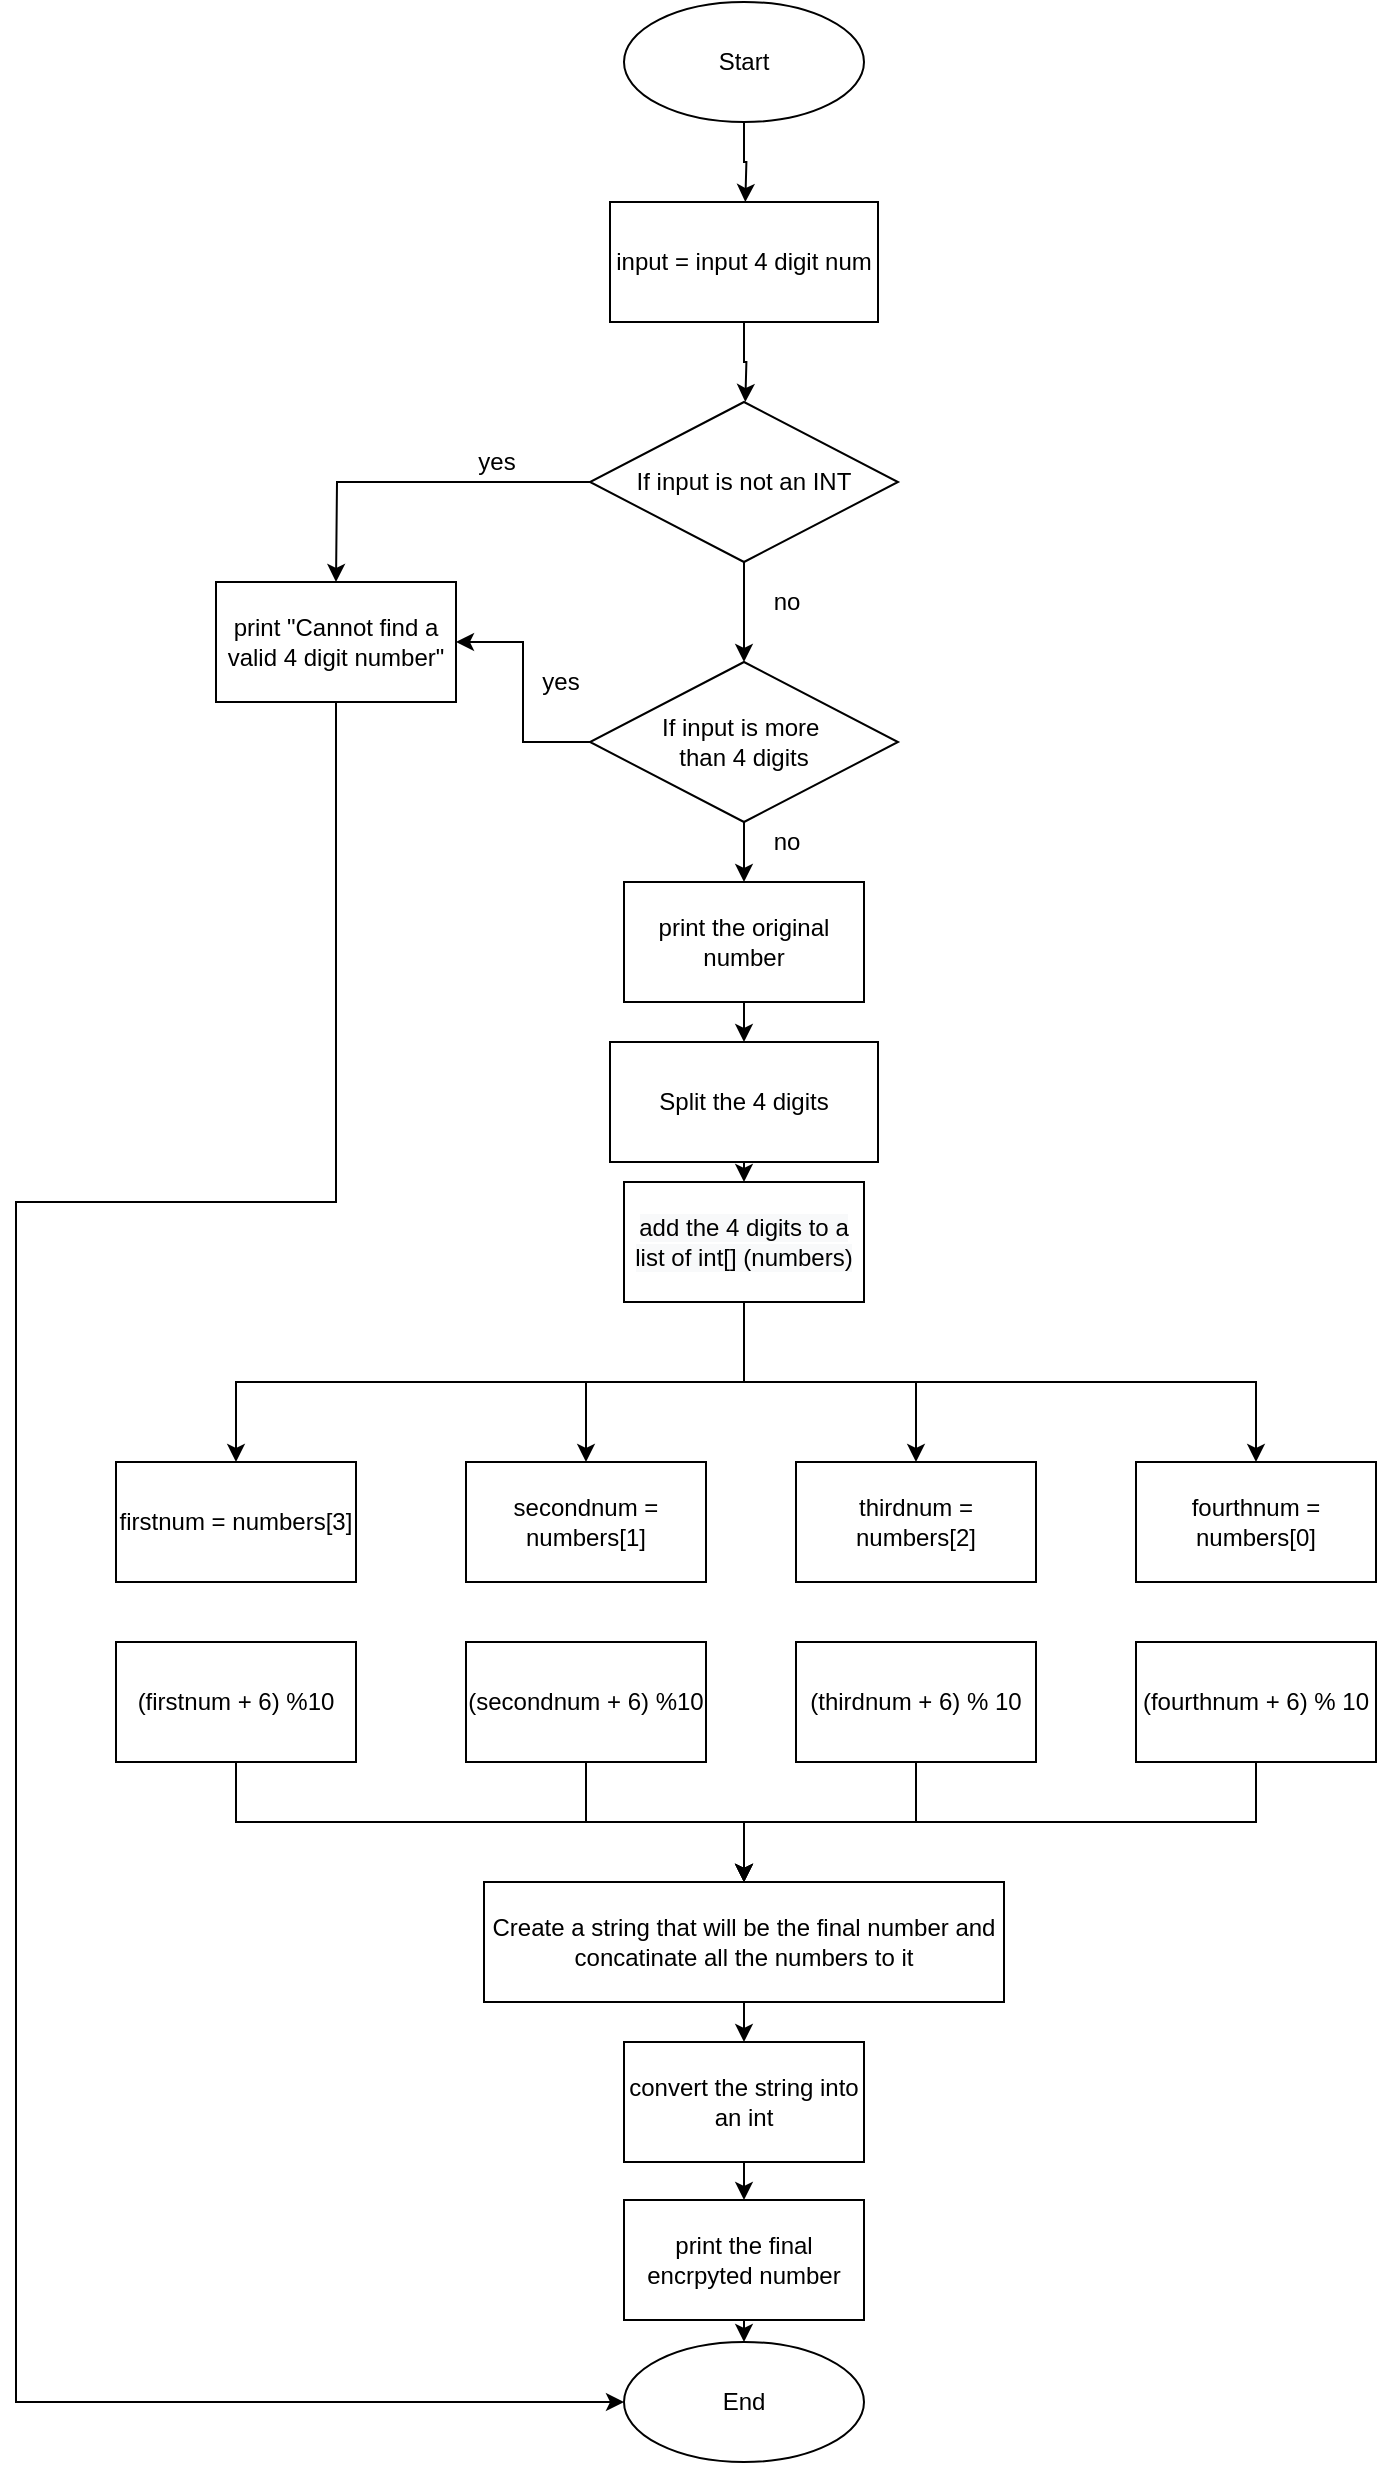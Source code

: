 <mxfile version="15.1.1" type="github">
  <diagram id="OLg3k7qQ1mwffB3n88P1" name="Page-1">
    <mxGraphModel dx="733" dy="604" grid="1" gridSize="10" guides="1" tooltips="1" connect="1" arrows="1" fold="1" page="1" pageScale="1" pageWidth="827" pageHeight="1169" math="0" shadow="0">
      <root>
        <mxCell id="0" />
        <mxCell id="1" parent="0" />
        <mxCell id="J82eLZdDQa7ar-HPgZSt-2" style="edgeStyle=orthogonalEdgeStyle;rounded=0;orthogonalLoop=1;jettySize=auto;html=1;exitX=0.5;exitY=1;exitDx=0;exitDy=0;" edge="1" parent="1" source="J82eLZdDQa7ar-HPgZSt-1">
          <mxGeometry relative="1" as="geometry">
            <mxPoint x="414.667" y="110" as="targetPoint" />
          </mxGeometry>
        </mxCell>
        <mxCell id="J82eLZdDQa7ar-HPgZSt-1" value="Start" style="ellipse;whiteSpace=wrap;html=1;" vertex="1" parent="1">
          <mxGeometry x="354" y="10" width="120" height="60" as="geometry" />
        </mxCell>
        <mxCell id="J82eLZdDQa7ar-HPgZSt-4" style="edgeStyle=orthogonalEdgeStyle;rounded=0;orthogonalLoop=1;jettySize=auto;html=1;exitX=0.5;exitY=1;exitDx=0;exitDy=0;" edge="1" parent="1" source="J82eLZdDQa7ar-HPgZSt-3">
          <mxGeometry relative="1" as="geometry">
            <mxPoint x="414.667" y="210" as="targetPoint" />
          </mxGeometry>
        </mxCell>
        <mxCell id="J82eLZdDQa7ar-HPgZSt-3" value="input = input 4 digit num" style="whiteSpace=wrap;html=1;" vertex="1" parent="1">
          <mxGeometry x="347" y="110" width="134" height="60" as="geometry" />
        </mxCell>
        <mxCell id="J82eLZdDQa7ar-HPgZSt-7" style="edgeStyle=orthogonalEdgeStyle;rounded=0;orthogonalLoop=1;jettySize=auto;html=1;exitX=0.5;exitY=1;exitDx=0;exitDy=0;entryX=0.5;entryY=0;entryDx=0;entryDy=0;" edge="1" parent="1" source="J82eLZdDQa7ar-HPgZSt-5" target="J82eLZdDQa7ar-HPgZSt-6">
          <mxGeometry relative="1" as="geometry" />
        </mxCell>
        <mxCell id="J82eLZdDQa7ar-HPgZSt-5" value="Split the 4 digits" style="whiteSpace=wrap;html=1;" vertex="1" parent="1">
          <mxGeometry x="347" y="530" width="134" height="60" as="geometry" />
        </mxCell>
        <mxCell id="J82eLZdDQa7ar-HPgZSt-28" style="edgeStyle=orthogonalEdgeStyle;rounded=0;orthogonalLoop=1;jettySize=auto;html=1;exitX=0.5;exitY=1;exitDx=0;exitDy=0;entryX=0.5;entryY=0;entryDx=0;entryDy=0;" edge="1" parent="1" source="J82eLZdDQa7ar-HPgZSt-6" target="J82eLZdDQa7ar-HPgZSt-24">
          <mxGeometry relative="1" as="geometry" />
        </mxCell>
        <mxCell id="J82eLZdDQa7ar-HPgZSt-29" style="edgeStyle=orthogonalEdgeStyle;rounded=0;orthogonalLoop=1;jettySize=auto;html=1;exitX=0.5;exitY=1;exitDx=0;exitDy=0;entryX=0.5;entryY=0;entryDx=0;entryDy=0;" edge="1" parent="1" source="J82eLZdDQa7ar-HPgZSt-6" target="J82eLZdDQa7ar-HPgZSt-25">
          <mxGeometry relative="1" as="geometry" />
        </mxCell>
        <mxCell id="J82eLZdDQa7ar-HPgZSt-30" style="edgeStyle=orthogonalEdgeStyle;rounded=0;orthogonalLoop=1;jettySize=auto;html=1;exitX=0.5;exitY=1;exitDx=0;exitDy=0;entryX=0.5;entryY=0;entryDx=0;entryDy=0;" edge="1" parent="1" source="J82eLZdDQa7ar-HPgZSt-6" target="J82eLZdDQa7ar-HPgZSt-26">
          <mxGeometry relative="1" as="geometry" />
        </mxCell>
        <mxCell id="J82eLZdDQa7ar-HPgZSt-31" style="edgeStyle=orthogonalEdgeStyle;rounded=0;orthogonalLoop=1;jettySize=auto;html=1;exitX=0.5;exitY=1;exitDx=0;exitDy=0;entryX=0.5;entryY=0;entryDx=0;entryDy=0;" edge="1" parent="1" source="J82eLZdDQa7ar-HPgZSt-6" target="J82eLZdDQa7ar-HPgZSt-27">
          <mxGeometry relative="1" as="geometry" />
        </mxCell>
        <mxCell id="J82eLZdDQa7ar-HPgZSt-6" value="&lt;span style=&quot;color: rgb(0 , 0 , 0) ; font-family: &amp;#34;helvetica&amp;#34; ; font-size: 12px ; font-style: normal ; font-weight: 400 ; letter-spacing: normal ; text-align: center ; text-indent: 0px ; text-transform: none ; word-spacing: 0px ; background-color: rgb(248 , 249 , 250) ; display: inline ; float: none&quot;&gt;add the 4 digits to a list of int[] (numbers)&lt;/span&gt;" style="whiteSpace=wrap;html=1;" vertex="1" parent="1">
          <mxGeometry x="354" y="600" width="120" height="60" as="geometry" />
        </mxCell>
        <mxCell id="J82eLZdDQa7ar-HPgZSt-10" style="edgeStyle=orthogonalEdgeStyle;rounded=0;orthogonalLoop=1;jettySize=auto;html=1;exitX=0;exitY=0.5;exitDx=0;exitDy=0;" edge="1" parent="1" source="J82eLZdDQa7ar-HPgZSt-9">
          <mxGeometry relative="1" as="geometry">
            <mxPoint x="210" y="300" as="targetPoint" />
          </mxGeometry>
        </mxCell>
        <mxCell id="J82eLZdDQa7ar-HPgZSt-17" value="" style="edgeStyle=orthogonalEdgeStyle;rounded=0;orthogonalLoop=1;jettySize=auto;html=1;" edge="1" parent="1" source="J82eLZdDQa7ar-HPgZSt-9" target="J82eLZdDQa7ar-HPgZSt-16">
          <mxGeometry relative="1" as="geometry" />
        </mxCell>
        <mxCell id="J82eLZdDQa7ar-HPgZSt-9" value="If input is not an INT" style="rhombus;whiteSpace=wrap;html=1;" vertex="1" parent="1">
          <mxGeometry x="337" y="210" width="154" height="80" as="geometry" />
        </mxCell>
        <mxCell id="J82eLZdDQa7ar-HPgZSt-13" style="edgeStyle=orthogonalEdgeStyle;rounded=0;orthogonalLoop=1;jettySize=auto;html=1;exitX=0.5;exitY=1;exitDx=0;exitDy=0;entryX=0;entryY=0.5;entryDx=0;entryDy=0;" edge="1" parent="1" source="J82eLZdDQa7ar-HPgZSt-11" target="J82eLZdDQa7ar-HPgZSt-12">
          <mxGeometry relative="1" as="geometry">
            <mxPoint x="209.5" y="1120" as="targetPoint" />
            <Array as="points">
              <mxPoint x="210" y="610" />
              <mxPoint x="50" y="610" />
              <mxPoint x="50" y="1210" />
            </Array>
          </mxGeometry>
        </mxCell>
        <mxCell id="J82eLZdDQa7ar-HPgZSt-11" value="print &quot;Cannot find a valid 4 digit number&quot;" style="whiteSpace=wrap;html=1;" vertex="1" parent="1">
          <mxGeometry x="150" y="300" width="120" height="60" as="geometry" />
        </mxCell>
        <mxCell id="J82eLZdDQa7ar-HPgZSt-12" value="End" style="ellipse;whiteSpace=wrap;html=1;" vertex="1" parent="1">
          <mxGeometry x="354" y="1180" width="120" height="60" as="geometry" />
        </mxCell>
        <mxCell id="J82eLZdDQa7ar-HPgZSt-14" value="yes" style="text;html=1;align=center;verticalAlign=middle;resizable=0;points=[];autosize=1;strokeColor=none;fillColor=none;" vertex="1" parent="1">
          <mxGeometry x="275" y="230" width="30" height="20" as="geometry" />
        </mxCell>
        <mxCell id="J82eLZdDQa7ar-HPgZSt-15" value="no" style="text;html=1;align=center;verticalAlign=middle;resizable=0;points=[];autosize=1;strokeColor=none;fillColor=none;" vertex="1" parent="1">
          <mxGeometry x="420" y="300" width="30" height="20" as="geometry" />
        </mxCell>
        <mxCell id="J82eLZdDQa7ar-HPgZSt-18" style="edgeStyle=orthogonalEdgeStyle;rounded=0;orthogonalLoop=1;jettySize=auto;html=1;exitX=0;exitY=0.5;exitDx=0;exitDy=0;entryX=1;entryY=0.5;entryDx=0;entryDy=0;" edge="1" parent="1" source="J82eLZdDQa7ar-HPgZSt-16" target="J82eLZdDQa7ar-HPgZSt-11">
          <mxGeometry relative="1" as="geometry" />
        </mxCell>
        <mxCell id="J82eLZdDQa7ar-HPgZSt-21" style="edgeStyle=orthogonalEdgeStyle;rounded=0;orthogonalLoop=1;jettySize=auto;html=1;exitX=0.5;exitY=1;exitDx=0;exitDy=0;" edge="1" parent="1" source="J82eLZdDQa7ar-HPgZSt-16">
          <mxGeometry relative="1" as="geometry">
            <mxPoint x="414" y="450" as="targetPoint" />
          </mxGeometry>
        </mxCell>
        <mxCell id="J82eLZdDQa7ar-HPgZSt-16" value="If input is more&amp;nbsp;&lt;br&gt;than 4 digits" style="rhombus;whiteSpace=wrap;html=1;" vertex="1" parent="1">
          <mxGeometry x="337" y="340" width="154" height="80" as="geometry" />
        </mxCell>
        <mxCell id="J82eLZdDQa7ar-HPgZSt-19" value="yes" style="text;html=1;align=center;verticalAlign=middle;resizable=0;points=[];autosize=1;strokeColor=none;fillColor=none;" vertex="1" parent="1">
          <mxGeometry x="307" y="340" width="30" height="20" as="geometry" />
        </mxCell>
        <mxCell id="J82eLZdDQa7ar-HPgZSt-23" style="edgeStyle=orthogonalEdgeStyle;rounded=0;orthogonalLoop=1;jettySize=auto;html=1;exitX=0.5;exitY=1;exitDx=0;exitDy=0;entryX=0.5;entryY=0;entryDx=0;entryDy=0;" edge="1" parent="1" source="J82eLZdDQa7ar-HPgZSt-22" target="J82eLZdDQa7ar-HPgZSt-5">
          <mxGeometry relative="1" as="geometry" />
        </mxCell>
        <mxCell id="J82eLZdDQa7ar-HPgZSt-22" value="print the original number" style="whiteSpace=wrap;html=1;" vertex="1" parent="1">
          <mxGeometry x="354" y="450" width="120" height="60" as="geometry" />
        </mxCell>
        <mxCell id="J82eLZdDQa7ar-HPgZSt-24" value="firstnum = numbers[3]" style="whiteSpace=wrap;html=1;" vertex="1" parent="1">
          <mxGeometry x="100" y="740" width="120" height="60" as="geometry" />
        </mxCell>
        <mxCell id="J82eLZdDQa7ar-HPgZSt-25" value="secondnum = numbers[1]" style="whiteSpace=wrap;html=1;" vertex="1" parent="1">
          <mxGeometry x="275" y="740" width="120" height="60" as="geometry" />
        </mxCell>
        <mxCell id="J82eLZdDQa7ar-HPgZSt-26" value="thirdnum = numbers[2]" style="whiteSpace=wrap;html=1;" vertex="1" parent="1">
          <mxGeometry x="440" y="740" width="120" height="60" as="geometry" />
        </mxCell>
        <mxCell id="J82eLZdDQa7ar-HPgZSt-27" value="fourthnum = numbers[0]" style="whiteSpace=wrap;html=1;" vertex="1" parent="1">
          <mxGeometry x="610" y="740" width="120" height="60" as="geometry" />
        </mxCell>
        <mxCell id="J82eLZdDQa7ar-HPgZSt-38" style="edgeStyle=orthogonalEdgeStyle;rounded=0;orthogonalLoop=1;jettySize=auto;html=1;exitX=0.5;exitY=1;exitDx=0;exitDy=0;entryX=0.5;entryY=0;entryDx=0;entryDy=0;" edge="1" parent="1" source="J82eLZdDQa7ar-HPgZSt-32" target="J82eLZdDQa7ar-HPgZSt-37">
          <mxGeometry relative="1" as="geometry" />
        </mxCell>
        <mxCell id="J82eLZdDQa7ar-HPgZSt-32" value="(firstnum + 6) %10" style="whiteSpace=wrap;html=1;" vertex="1" parent="1">
          <mxGeometry x="100" y="830" width="120" height="60" as="geometry" />
        </mxCell>
        <mxCell id="J82eLZdDQa7ar-HPgZSt-39" style="edgeStyle=orthogonalEdgeStyle;rounded=0;orthogonalLoop=1;jettySize=auto;html=1;exitX=0.5;exitY=1;exitDx=0;exitDy=0;entryX=0.5;entryY=0;entryDx=0;entryDy=0;" edge="1" parent="1" source="J82eLZdDQa7ar-HPgZSt-33" target="J82eLZdDQa7ar-HPgZSt-37">
          <mxGeometry relative="1" as="geometry" />
        </mxCell>
        <mxCell id="J82eLZdDQa7ar-HPgZSt-33" value="(secondnum + 6) %10" style="whiteSpace=wrap;html=1;" vertex="1" parent="1">
          <mxGeometry x="275" y="830" width="120" height="60" as="geometry" />
        </mxCell>
        <mxCell id="J82eLZdDQa7ar-HPgZSt-40" style="edgeStyle=orthogonalEdgeStyle;rounded=0;orthogonalLoop=1;jettySize=auto;html=1;exitX=0.5;exitY=1;exitDx=0;exitDy=0;entryX=0.5;entryY=0;entryDx=0;entryDy=0;" edge="1" parent="1" source="J82eLZdDQa7ar-HPgZSt-34" target="J82eLZdDQa7ar-HPgZSt-37">
          <mxGeometry relative="1" as="geometry" />
        </mxCell>
        <mxCell id="J82eLZdDQa7ar-HPgZSt-34" value="(thirdnum + 6) % 10" style="whiteSpace=wrap;html=1;" vertex="1" parent="1">
          <mxGeometry x="440" y="830" width="120" height="60" as="geometry" />
        </mxCell>
        <mxCell id="J82eLZdDQa7ar-HPgZSt-41" style="edgeStyle=orthogonalEdgeStyle;rounded=0;orthogonalLoop=1;jettySize=auto;html=1;exitX=0.5;exitY=1;exitDx=0;exitDy=0;entryX=0.5;entryY=0;entryDx=0;entryDy=0;" edge="1" parent="1" source="J82eLZdDQa7ar-HPgZSt-35" target="J82eLZdDQa7ar-HPgZSt-37">
          <mxGeometry relative="1" as="geometry" />
        </mxCell>
        <mxCell id="J82eLZdDQa7ar-HPgZSt-35" value="(fourthnum + 6) % 10" style="whiteSpace=wrap;html=1;" vertex="1" parent="1">
          <mxGeometry x="610" y="830" width="120" height="60" as="geometry" />
        </mxCell>
        <mxCell id="J82eLZdDQa7ar-HPgZSt-43" style="edgeStyle=orthogonalEdgeStyle;rounded=0;orthogonalLoop=1;jettySize=auto;html=1;exitX=0.5;exitY=1;exitDx=0;exitDy=0;entryX=0.5;entryY=0;entryDx=0;entryDy=0;" edge="1" parent="1" source="J82eLZdDQa7ar-HPgZSt-37" target="J82eLZdDQa7ar-HPgZSt-42">
          <mxGeometry relative="1" as="geometry" />
        </mxCell>
        <mxCell id="J82eLZdDQa7ar-HPgZSt-37" value="Create a string that will be the final number and concatinate all the numbers to it" style="whiteSpace=wrap;html=1;" vertex="1" parent="1">
          <mxGeometry x="284" y="950" width="260" height="60" as="geometry" />
        </mxCell>
        <mxCell id="J82eLZdDQa7ar-HPgZSt-46" style="edgeStyle=orthogonalEdgeStyle;rounded=0;orthogonalLoop=1;jettySize=auto;html=1;exitX=0.5;exitY=1;exitDx=0;exitDy=0;entryX=0.5;entryY=0;entryDx=0;entryDy=0;" edge="1" parent="1" source="J82eLZdDQa7ar-HPgZSt-42" target="J82eLZdDQa7ar-HPgZSt-44">
          <mxGeometry relative="1" as="geometry" />
        </mxCell>
        <mxCell id="J82eLZdDQa7ar-HPgZSt-42" value="convert the string into an int" style="whiteSpace=wrap;html=1;" vertex="1" parent="1">
          <mxGeometry x="354" y="1030" width="120" height="60" as="geometry" />
        </mxCell>
        <mxCell id="J82eLZdDQa7ar-HPgZSt-45" style="edgeStyle=orthogonalEdgeStyle;rounded=0;orthogonalLoop=1;jettySize=auto;html=1;exitX=0.5;exitY=1;exitDx=0;exitDy=0;entryX=0.5;entryY=0;entryDx=0;entryDy=0;" edge="1" parent="1" source="J82eLZdDQa7ar-HPgZSt-44" target="J82eLZdDQa7ar-HPgZSt-12">
          <mxGeometry relative="1" as="geometry" />
        </mxCell>
        <mxCell id="J82eLZdDQa7ar-HPgZSt-44" value="print the final encrpyted number" style="whiteSpace=wrap;html=1;" vertex="1" parent="1">
          <mxGeometry x="354" y="1109" width="120" height="60" as="geometry" />
        </mxCell>
        <mxCell id="J82eLZdDQa7ar-HPgZSt-47" value="no" style="text;html=1;align=center;verticalAlign=middle;resizable=0;points=[];autosize=1;strokeColor=none;fillColor=none;" vertex="1" parent="1">
          <mxGeometry x="420" y="420" width="30" height="20" as="geometry" />
        </mxCell>
      </root>
    </mxGraphModel>
  </diagram>
</mxfile>
